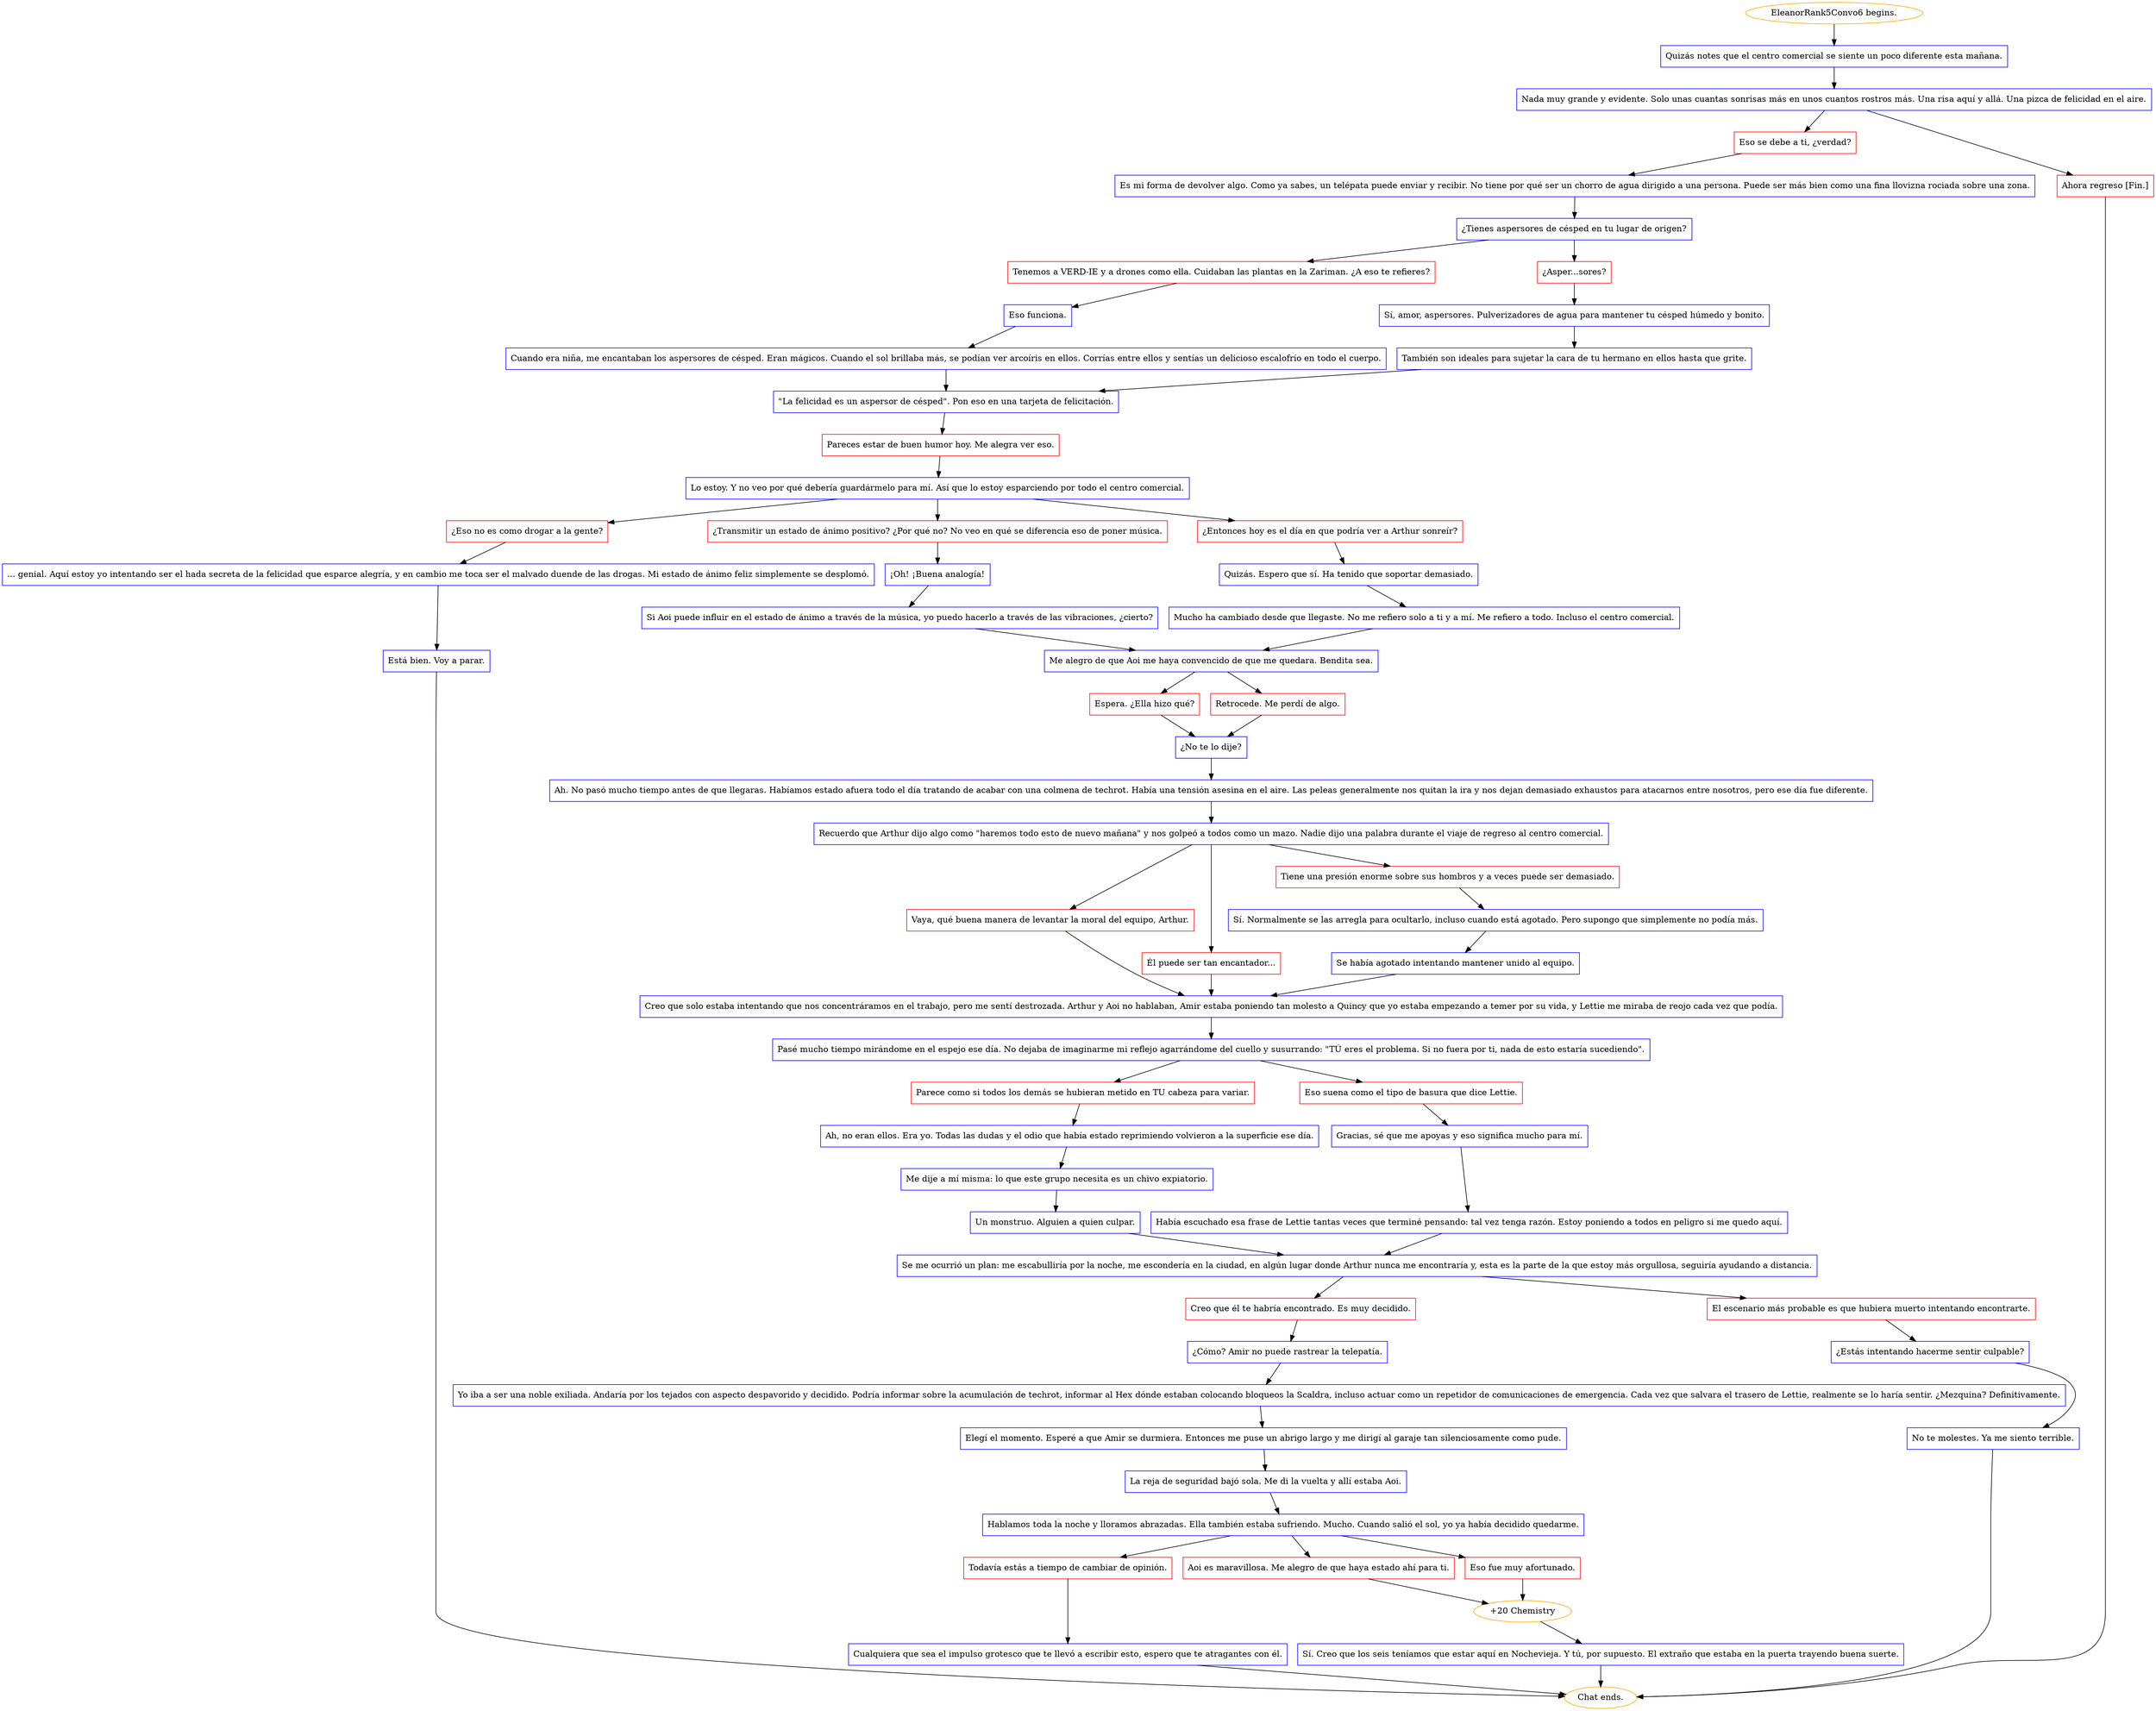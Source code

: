 digraph {
	"EleanorRank5Convo6 begins." [color=orange];
		"EleanorRank5Convo6 begins." -> j1745987129;
	j1745987129 [label="Quizás notes que el centro comercial se siente un poco diferente esta mañana.",shape=box,color=blue];
		j1745987129 -> j3446176433;
	j3446176433 [label="Nada muy grande y evidente. Solo unas cuantas sonrisas más en unos cuantos rostros más. Una risa aquí y allá. Una pizca de felicidad en el aire.",shape=box,color=blue];
		j3446176433 -> j932894739;
		j3446176433 -> j624463056;
	j932894739 [label="Eso se debe a ti, ¿verdad?",shape=box,color=red];
		j932894739 -> j759924152;
	j624463056 [label="Ahora regreso [Fin.]",shape=box,color=red];
		j624463056 -> "Chat ends.";
	j759924152 [label="Es mi forma de devolver algo. Como ya sabes, un telépata puede enviar y recibir. No tiene por qué ser un chorro de agua dirigido a una persona. Puede ser más bien como una fina llovizna rociada sobre una zona.",shape=box,color=blue];
		j759924152 -> j3725228871;
	"Chat ends." [color=orange];
	j3725228871 [label="¿Tienes aspersores de césped en tu lugar de origen?",shape=box,color=blue];
		j3725228871 -> j1330340432;
		j3725228871 -> j269649690;
	j1330340432 [label="Tenemos a VERD-IE y a drones como ella. Cuidaban las plantas en la Zariman. ¿A eso te refieres?",shape=box,color=red];
		j1330340432 -> j3230507734;
	j269649690 [label="¿Asper...sores?",shape=box,color=red];
		j269649690 -> j2051038666;
	j3230507734 [label="Eso funciona.",shape=box,color=blue];
		j3230507734 -> j717243984;
	j2051038666 [label="Sí, amor, aspersores. Pulverizadores de agua para mantener tu césped húmedo y bonito.",shape=box,color=blue];
		j2051038666 -> j2731261680;
	j717243984 [label="Cuando era niña, me encantaban los aspersores de césped. Eran mágicos. Cuando el sol brillaba más, se podían ver arcoíris en ellos. Corrías entre ellos y sentías un delicioso escalofrío en todo el cuerpo.",shape=box,color=blue];
		j717243984 -> j2769761720;
	j2731261680 [label="También son ideales para sujetar la cara de tu hermano en ellos hasta que grite.",shape=box,color=blue];
		j2731261680 -> j2769761720;
	j2769761720 [label="\"La felicidad es un aspersor de césped\". Pon eso en una tarjeta de felicitación.",shape=box,color=blue];
		j2769761720 -> j2188073663;
	j2188073663 [label="Pareces estar de buen humor hoy. Me alegra ver eso.",shape=box,color=red];
		j2188073663 -> j1093987420;
	j1093987420 [label="Lo estoy. Y no veo por qué debería guardármelo para mí. Así que lo estoy esparciendo por todo el centro comercial.",shape=box,color=blue];
		j1093987420 -> j557836949;
		j1093987420 -> j2813418761;
		j1093987420 -> j819489190;
	j557836949 [label="¿Eso no es como drogar a la gente?",shape=box,color=red];
		j557836949 -> j1834958002;
	j2813418761 [label="¿Transmitir un estado de ánimo positivo? ¿Por qué no? No veo en qué se diferencia eso de poner música.",shape=box,color=red];
		j2813418761 -> j4187331628;
	j819489190 [label="¿Entonces hoy es el día en que podría ver a Arthur sonreír?",shape=box,color=red];
		j819489190 -> j1428777249;
	j1834958002 [label="... genial. Aquí estoy yo intentando ser el hada secreta de la felicidad que esparce alegría, y en cambio me toca ser el malvado duende de las drogas. Mi estado de ánimo feliz simplemente se desplomó.",shape=box,color=blue];
		j1834958002 -> j3900074882;
	j4187331628 [label="¡Oh! ¡Buena analogía!",shape=box,color=blue];
		j4187331628 -> j1760769425;
	j1428777249 [label="Quizás. Espero que sí. Ha tenido que soportar demasiado.",shape=box,color=blue];
		j1428777249 -> j502669074;
	j3900074882 [label="Está bien. Voy a parar.",shape=box,color=blue];
		j3900074882 -> "Chat ends.";
	j1760769425 [label="Si Aoi puede influir en el estado de ánimo a través de la música, yo puedo hacerlo a través de las vibraciones, ¿cierto?",shape=box,color=blue];
		j1760769425 -> j3520527649;
	j502669074 [label="Mucho ha cambiado desde que llegaste. No me refiero solo a ti y a mí. Me refiero a todo. Incluso el centro comercial.",shape=box,color=blue];
		j502669074 -> j3520527649;
	j3520527649 [label="Me alegro de que Aoi me haya convencido de que me quedara. Bendita sea.",shape=box,color=blue];
		j3520527649 -> j3856000661;
		j3520527649 -> j4014664403;
	j3856000661 [label="Espera. ¿Ella hizo qué?",shape=box,color=red];
		j3856000661 -> j1034427849;
	j4014664403 [label="Retrocede. Me perdí de algo.",shape=box,color=red];
		j4014664403 -> j1034427849;
	j1034427849 [label="¿No te lo dije?",shape=box,color=blue];
		j1034427849 -> j1734258597;
	j1734258597 [label="Ah. No pasó mucho tiempo antes de que llegaras. Habíamos estado afuera todo el día tratando de acabar con una colmena de techrot. Había una tensión asesina en el aire. Las peleas generalmente nos quitan la ira y nos dejan demasiado exhaustos para atacarnos entre nosotros, pero ese día fue diferente.",shape=box,color=blue];
		j1734258597 -> j559329694;
	j559329694 [label="Recuerdo que Arthur dijo algo como \"haremos todo esto de nuevo mañana\" y nos golpeó a todos como un mazo. Nadie dijo una palabra durante el viaje de regreso al centro comercial.",shape=box,color=blue];
		j559329694 -> j584582051;
		j559329694 -> j3134437648;
		j559329694 -> j3666665357;
	j584582051 [label="Vaya, qué buena manera de levantar la moral del equipo, Arthur.",shape=box,color=red];
		j584582051 -> j3785742244;
	j3134437648 [label="Él puede ser tan encantador...",shape=box,color=red];
		j3134437648 -> j3785742244;
	j3666665357 [label="Tiene una presión enorme sobre sus hombros y a veces puede ser demasiado.",shape=box,color=red];
		j3666665357 -> j1592515766;
	j3785742244 [label="Creo que solo estaba intentando que nos concentráramos en el trabajo, pero me sentí destrozada. Arthur y Aoi no hablaban, Amir estaba poniendo tan molesto a Quincy que yo estaba empezando a temer por su vida, y Lettie me miraba de reojo cada vez que podía.",shape=box,color=blue];
		j3785742244 -> j1315927332;
	j1592515766 [label="Sí. Normalmente se las arregla para ocultarlo, incluso cuando está agotado. Pero supongo que simplemente no podía más.",shape=box,color=blue];
		j1592515766 -> j1713819064;
	j1315927332 [label="Pasé mucho tiempo mirándome en el espejo ese día. No dejaba de imaginarme mi reflejo agarrándome del cuello y susurrando: \"TÚ eres el problema. Si no fuera por ti, nada de esto estaría sucediendo\".",shape=box,color=blue];
		j1315927332 -> j149649755;
		j1315927332 -> j3765322275;
	j1713819064 [label="Se había agotado intentando mantener unido al equipo.",shape=box,color=blue];
		j1713819064 -> j3785742244;
	j149649755 [label="Parece como si todos los demás se hubieran metido en TU cabeza para variar.",shape=box,color=red];
		j149649755 -> j2043360446;
	j3765322275 [label="Eso suena como el tipo de basura que dice Lettie.",shape=box,color=red];
		j3765322275 -> j511306483;
	j2043360446 [label="Ah, no eran ellos. Era yo. Todas las dudas y el odio que había estado reprimiendo volvieron a la superficie ese día.",shape=box,color=blue];
		j2043360446 -> j360600071;
	j511306483 [label="Gracias, sé que me apoyas y eso significa mucho para mí.",shape=box,color=blue];
		j511306483 -> j3573146942;
	j360600071 [label="Me dije a mí misma: lo que este grupo necesita es un chivo expiatorio.",shape=box,color=blue];
		j360600071 -> j2188575554;
	j3573146942 [label="Había escuchado esa frase de Lettie tantas veces que terminé pensando: tal vez tenga razón. Estoy poniendo a todos en peligro si me quedo aquí.",shape=box,color=blue];
		j3573146942 -> j2930052994;
	j2188575554 [label="Un monstruo. Alguien a quien culpar.",shape=box,color=blue];
		j2188575554 -> j2930052994;
	j2930052994 [label="Se me ocurrió un plan: me escabulliría por la noche, me escondería en la ciudad, en algún lugar donde Arthur nunca me encontraría y, esta es la parte de la que estoy más orgullosa, seguiría ayudando a distancia.",shape=box,color=blue];
		j2930052994 -> j1152101673;
		j2930052994 -> j1169146692;
	j1152101673 [label="Creo que él te habría encontrado. Es muy decidido.",shape=box,color=red];
		j1152101673 -> j2901335937;
	j1169146692 [label="El escenario más probable es que hubiera muerto intentando encontrarte.",shape=box,color=red];
		j1169146692 -> j1367346576;
	j2901335937 [label="¿Cómo? Amir no puede rastrear la telepatía.",shape=box,color=blue];
		j2901335937 -> j2090586257;
	j1367346576 [label="¿Estás intentando hacerme sentir culpable?",shape=box,color=blue];
		j1367346576 -> j2138090804;
	j2090586257 [label="Yo iba a ser una noble exiliada. Andaría por los tejados con aspecto despavorido y decidido. Podría informar sobre la acumulación de techrot, informar al Hex dónde estaban colocando bloqueos la Scaldra, incluso actuar como un repetidor de comunicaciones de emergencia. Cada vez que salvara el trasero de Lettie, realmente se lo haría sentir. ¿Mezquina? Definitivamente.",shape=box,color=blue];
		j2090586257 -> j379295006;
	j2138090804 [label="No te molestes. Ya me siento terrible.",shape=box,color=blue];
		j2138090804 -> "Chat ends.";
	j379295006 [label="Elegí el momento. Esperé a que Amir se durmiera. Entonces me puse un abrigo largo y me dirigí al garaje tan silenciosamente como pude.",shape=box,color=blue];
		j379295006 -> j1949478559;
	j1949478559 [label="La reja de seguridad bajó sola. Me di la vuelta y allí estaba Aoi.",shape=box,color=blue];
		j1949478559 -> j585661211;
	j585661211 [label="Hablamos toda la noche y lloramos abrazadas. Ella también estaba sufriendo. Mucho. Cuando salió el sol, yo ya había decidido quedarme.",shape=box,color=blue];
		j585661211 -> j121333633;
		j585661211 -> j549622619;
		j585661211 -> j3970961950;
	j121333633 [label="Todavía estás a tiempo de cambiar de opinión.",shape=box,color=red];
		j121333633 -> j3301504286;
	j549622619 [label="Aoi es maravillosa. Me alegro de que haya estado ahí para ti.",shape=box,color=red];
		j549622619 -> j98950245;
	j3970961950 [label="Eso fue muy afortunado.",shape=box,color=red];
		j3970961950 -> j98950245;
	j3301504286 [label="Cualquiera que sea el impulso grotesco que te llevó a escribir esto, espero que te atragantes con él.",shape=box,color=blue];
		j3301504286 -> "Chat ends.";
	j98950245 [label="+20 Chemistry",color=orange];
		j98950245 -> j1820112159;
	j1820112159 [label="Sí. Creo que los seis teníamos que estar aquí en Nochevieja. Y tú, por supuesto. El extraño que estaba en la puerta trayendo buena suerte.",shape=box,color=blue];
		j1820112159 -> "Chat ends.";
}